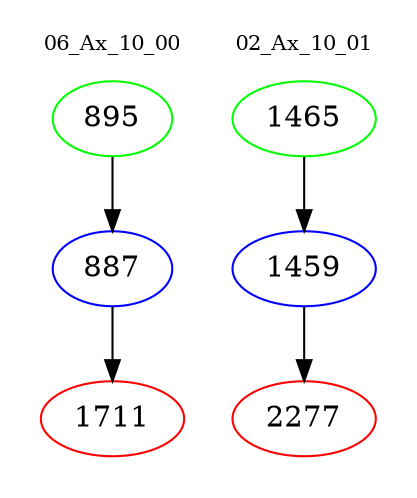 digraph{
subgraph cluster_0 {
color = white
label = "06_Ax_10_00";
fontsize=10;
T0_895 [label="895", color="green"]
T0_895 -> T0_887 [color="black"]
T0_887 [label="887", color="blue"]
T0_887 -> T0_1711 [color="black"]
T0_1711 [label="1711", color="red"]
}
subgraph cluster_1 {
color = white
label = "02_Ax_10_01";
fontsize=10;
T1_1465 [label="1465", color="green"]
T1_1465 -> T1_1459 [color="black"]
T1_1459 [label="1459", color="blue"]
T1_1459 -> T1_2277 [color="black"]
T1_2277 [label="2277", color="red"]
}
}
